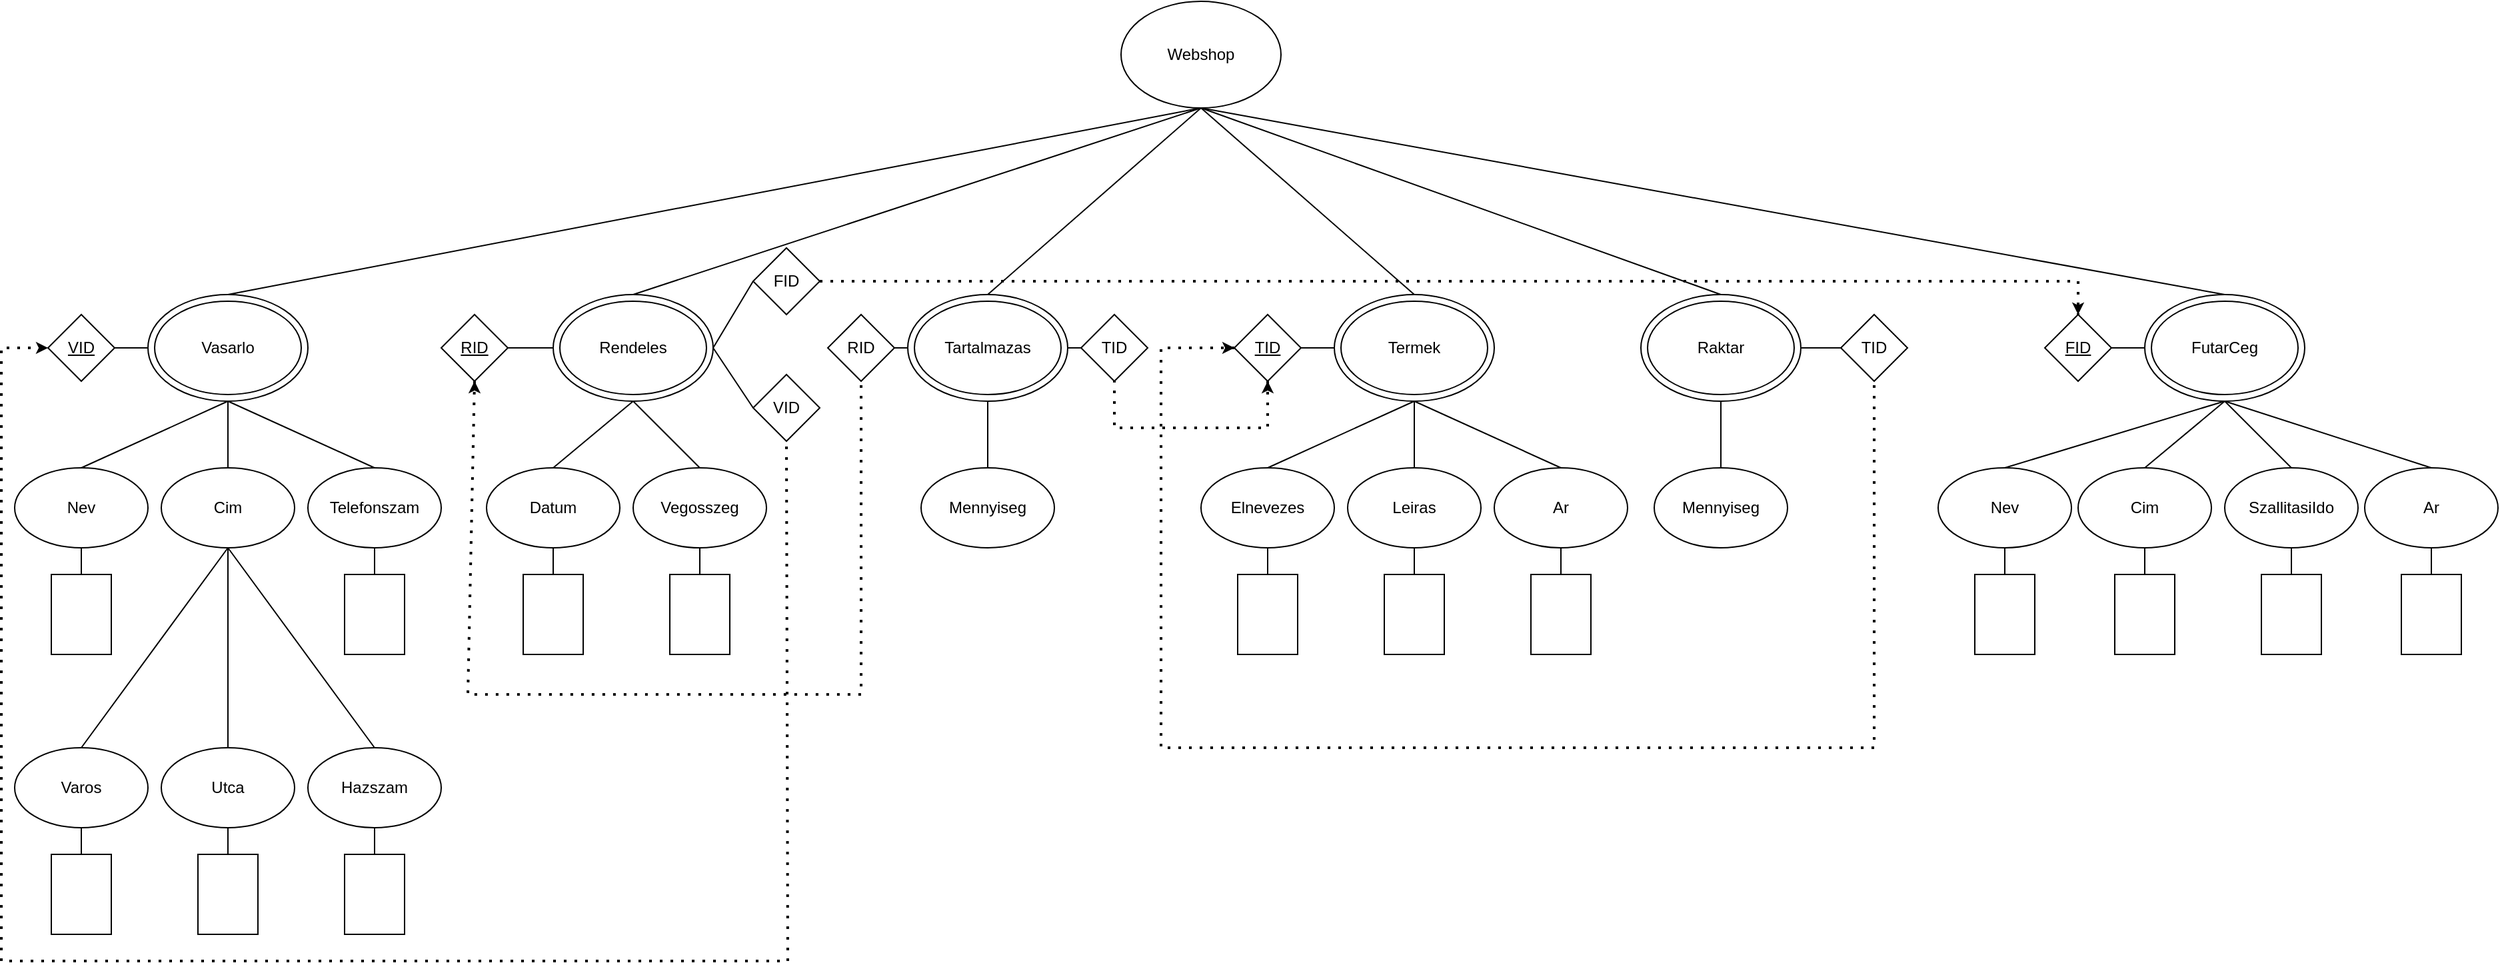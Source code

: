 <mxfile version="20.5.3" type="device"><diagram id="L3B5vEPhn-fQxteDcNDJ" name="1 oldal"><mxGraphModel dx="1730" dy="2024" grid="1" gridSize="10" guides="1" tooltips="1" connect="1" arrows="1" fold="1" page="1" pageScale="1" pageWidth="827" pageHeight="1169" math="0" shadow="0"><root><mxCell id="0"/><mxCell id="1" parent="0"/><mxCell id="Cj9190MOOsVldofbZeCC-3" value="" style="group" parent="1" vertex="1" connectable="0"><mxGeometry x="240" y="80" width="120" height="80" as="geometry"/></mxCell><mxCell id="Cj9190MOOsVldofbZeCC-1" value="" style="ellipse;whiteSpace=wrap;html=1;" parent="Cj9190MOOsVldofbZeCC-3" vertex="1"><mxGeometry width="120" height="80" as="geometry"/></mxCell><mxCell id="Cj9190MOOsVldofbZeCC-2" value="Vasarlo" style="ellipse;whiteSpace=wrap;html=1;" parent="Cj9190MOOsVldofbZeCC-3" vertex="1"><mxGeometry x="5" y="5" width="110" height="70" as="geometry"/></mxCell><mxCell id="Cj9190MOOsVldofbZeCC-4" value="Nev" style="ellipse;whiteSpace=wrap;html=1;" parent="1" vertex="1"><mxGeometry x="140" y="210" width="100" height="60" as="geometry"/></mxCell><mxCell id="Cj9190MOOsVldofbZeCC-5" value="Cim" style="ellipse;whiteSpace=wrap;html=1;" parent="1" vertex="1"><mxGeometry x="250" y="210" width="100" height="60" as="geometry"/></mxCell><mxCell id="Cj9190MOOsVldofbZeCC-6" value="Telefonszam" style="ellipse;whiteSpace=wrap;html=1;" parent="1" vertex="1"><mxGeometry x="360" y="210" width="100" height="60" as="geometry"/></mxCell><mxCell id="Cj9190MOOsVldofbZeCC-7" value="Varos" style="ellipse;whiteSpace=wrap;html=1;" parent="1" vertex="1"><mxGeometry x="140" y="420" width="100" height="60" as="geometry"/></mxCell><mxCell id="Cj9190MOOsVldofbZeCC-8" value="Utca" style="ellipse;whiteSpace=wrap;html=1;" parent="1" vertex="1"><mxGeometry x="250" y="420" width="100" height="60" as="geometry"/></mxCell><mxCell id="Cj9190MOOsVldofbZeCC-9" value="Hazszam" style="ellipse;whiteSpace=wrap;html=1;" parent="1" vertex="1"><mxGeometry x="360" y="420" width="100" height="60" as="geometry"/></mxCell><mxCell id="Cj9190MOOsVldofbZeCC-10" value="" style="endArrow=none;html=1;rounded=0;exitX=0.5;exitY=0;exitDx=0;exitDy=0;" parent="1" source="Cj9190MOOsVldofbZeCC-4" edge="1"><mxGeometry width="50" height="50" relative="1" as="geometry"><mxPoint x="510" y="380" as="sourcePoint"/><mxPoint x="300" y="160" as="targetPoint"/></mxGeometry></mxCell><mxCell id="Cj9190MOOsVldofbZeCC-11" value="" style="endArrow=none;html=1;rounded=0;exitX=0.5;exitY=0;exitDx=0;exitDy=0;" parent="1" source="Cj9190MOOsVldofbZeCC-5" edge="1"><mxGeometry width="50" height="50" relative="1" as="geometry"><mxPoint x="510" y="380" as="sourcePoint"/><mxPoint x="300" y="160" as="targetPoint"/></mxGeometry></mxCell><mxCell id="Cj9190MOOsVldofbZeCC-12" value="" style="endArrow=none;html=1;rounded=0;exitX=0.5;exitY=0;exitDx=0;exitDy=0;" parent="1" source="Cj9190MOOsVldofbZeCC-6" edge="1"><mxGeometry width="50" height="50" relative="1" as="geometry"><mxPoint x="510" y="380" as="sourcePoint"/><mxPoint x="300" y="160" as="targetPoint"/></mxGeometry></mxCell><mxCell id="Cj9190MOOsVldofbZeCC-13" value="" style="endArrow=none;html=1;rounded=0;entryX=0.5;entryY=1;entryDx=0;entryDy=0;exitX=0.5;exitY=0;exitDx=0;exitDy=0;" parent="1" source="Cj9190MOOsVldofbZeCC-7" target="Cj9190MOOsVldofbZeCC-5" edge="1"><mxGeometry width="50" height="50" relative="1" as="geometry"><mxPoint x="510" y="380" as="sourcePoint"/><mxPoint x="560" y="330" as="targetPoint"/></mxGeometry></mxCell><mxCell id="Cj9190MOOsVldofbZeCC-14" value="" style="endArrow=none;html=1;rounded=0;entryX=0.5;entryY=1;entryDx=0;entryDy=0;exitX=0.5;exitY=0;exitDx=0;exitDy=0;" parent="1" source="Cj9190MOOsVldofbZeCC-8" target="Cj9190MOOsVldofbZeCC-5" edge="1"><mxGeometry width="50" height="50" relative="1" as="geometry"><mxPoint x="510" y="380" as="sourcePoint"/><mxPoint x="560" y="330" as="targetPoint"/></mxGeometry></mxCell><mxCell id="Cj9190MOOsVldofbZeCC-15" value="" style="endArrow=none;html=1;rounded=0;entryX=0.5;entryY=1;entryDx=0;entryDy=0;exitX=0.5;exitY=0;exitDx=0;exitDy=0;" parent="1" source="Cj9190MOOsVldofbZeCC-9" target="Cj9190MOOsVldofbZeCC-5" edge="1"><mxGeometry width="50" height="50" relative="1" as="geometry"><mxPoint x="510" y="380" as="sourcePoint"/><mxPoint x="560" y="330" as="targetPoint"/></mxGeometry></mxCell><mxCell id="Cj9190MOOsVldofbZeCC-16" value="VID" style="rhombus;whiteSpace=wrap;html=1;fontStyle=4" parent="1" vertex="1"><mxGeometry x="165" y="95" width="50" height="50" as="geometry"/></mxCell><mxCell id="Cj9190MOOsVldofbZeCC-17" value="" style="endArrow=none;html=1;rounded=0;entryX=0;entryY=0.5;entryDx=0;entryDy=0;exitX=1;exitY=0.5;exitDx=0;exitDy=0;" parent="1" source="Cj9190MOOsVldofbZeCC-16" target="Cj9190MOOsVldofbZeCC-1" edge="1"><mxGeometry width="50" height="50" relative="1" as="geometry"><mxPoint x="390" y="320" as="sourcePoint"/><mxPoint x="440" y="270" as="targetPoint"/></mxGeometry></mxCell><mxCell id="Cj9190MOOsVldofbZeCC-19" value="" style="rounded=0;whiteSpace=wrap;html=1;" parent="1" vertex="1"><mxGeometry x="167.5" y="290" width="45" height="60" as="geometry"/></mxCell><mxCell id="Cj9190MOOsVldofbZeCC-20" value="" style="rounded=0;whiteSpace=wrap;html=1;" parent="1" vertex="1"><mxGeometry x="387.5" y="290" width="45" height="60" as="geometry"/></mxCell><mxCell id="Cj9190MOOsVldofbZeCC-21" value="" style="rounded=0;whiteSpace=wrap;html=1;" parent="1" vertex="1"><mxGeometry x="167.5" y="500" width="45" height="60" as="geometry"/></mxCell><mxCell id="Cj9190MOOsVldofbZeCC-22" value="" style="rounded=0;whiteSpace=wrap;html=1;" parent="1" vertex="1"><mxGeometry x="277.5" y="500" width="45" height="60" as="geometry"/></mxCell><mxCell id="Cj9190MOOsVldofbZeCC-23" value="" style="rounded=0;whiteSpace=wrap;html=1;" parent="1" vertex="1"><mxGeometry x="387.5" y="500" width="45" height="60" as="geometry"/></mxCell><mxCell id="Cj9190MOOsVldofbZeCC-24" value="" style="endArrow=none;html=1;rounded=0;exitX=0.5;exitY=1;exitDx=0;exitDy=0;entryX=0.5;entryY=0;entryDx=0;entryDy=0;" parent="1" source="Cj9190MOOsVldofbZeCC-4" target="Cj9190MOOsVldofbZeCC-19" edge="1"><mxGeometry width="50" height="50" relative="1" as="geometry"><mxPoint x="390" y="330" as="sourcePoint"/><mxPoint x="440" y="280" as="targetPoint"/></mxGeometry></mxCell><mxCell id="Cj9190MOOsVldofbZeCC-25" value="" style="endArrow=none;html=1;rounded=0;entryX=0.5;entryY=1;entryDx=0;entryDy=0;exitX=0.5;exitY=0;exitDx=0;exitDy=0;" parent="1" source="Cj9190MOOsVldofbZeCC-20" target="Cj9190MOOsVldofbZeCC-6" edge="1"><mxGeometry width="50" height="50" relative="1" as="geometry"><mxPoint x="390" y="330" as="sourcePoint"/><mxPoint x="440" y="280" as="targetPoint"/></mxGeometry></mxCell><mxCell id="Cj9190MOOsVldofbZeCC-26" value="" style="endArrow=none;html=1;rounded=0;exitX=0.5;exitY=1;exitDx=0;exitDy=0;entryX=0.5;entryY=0;entryDx=0;entryDy=0;" parent="1" source="Cj9190MOOsVldofbZeCC-7" target="Cj9190MOOsVldofbZeCC-21" edge="1"><mxGeometry width="50" height="50" relative="1" as="geometry"><mxPoint x="390" y="330" as="sourcePoint"/><mxPoint x="440" y="280" as="targetPoint"/></mxGeometry></mxCell><mxCell id="Cj9190MOOsVldofbZeCC-27" value="" style="endArrow=none;html=1;rounded=0;exitX=0.5;exitY=1;exitDx=0;exitDy=0;entryX=0.5;entryY=0;entryDx=0;entryDy=0;" parent="1" source="Cj9190MOOsVldofbZeCC-8" target="Cj9190MOOsVldofbZeCC-22" edge="1"><mxGeometry width="50" height="50" relative="1" as="geometry"><mxPoint x="390" y="330" as="sourcePoint"/><mxPoint x="440" y="280" as="targetPoint"/></mxGeometry></mxCell><mxCell id="Cj9190MOOsVldofbZeCC-28" value="" style="endArrow=none;html=1;rounded=0;exitX=0.5;exitY=1;exitDx=0;exitDy=0;entryX=0.5;entryY=0;entryDx=0;entryDy=0;" parent="1" source="Cj9190MOOsVldofbZeCC-9" target="Cj9190MOOsVldofbZeCC-23" edge="1"><mxGeometry width="50" height="50" relative="1" as="geometry"><mxPoint x="390" y="330" as="sourcePoint"/><mxPoint x="440" y="280" as="targetPoint"/></mxGeometry></mxCell><mxCell id="Cj9190MOOsVldofbZeCC-62" value="" style="group" parent="1" vertex="1" connectable="0"><mxGeometry x="1130" y="80" width="120" height="80" as="geometry"/></mxCell><mxCell id="Cj9190MOOsVldofbZeCC-63" value="" style="ellipse;whiteSpace=wrap;html=1;" parent="Cj9190MOOsVldofbZeCC-62" vertex="1"><mxGeometry width="120" height="80" as="geometry"/></mxCell><mxCell id="Cj9190MOOsVldofbZeCC-64" value="Termek" style="ellipse;whiteSpace=wrap;html=1;" parent="Cj9190MOOsVldofbZeCC-62" vertex="1"><mxGeometry x="5" y="5" width="110" height="70" as="geometry"/></mxCell><mxCell id="Cj9190MOOsVldofbZeCC-65" value="Elnevezes" style="ellipse;whiteSpace=wrap;html=1;" parent="1" vertex="1"><mxGeometry x="1030" y="210" width="100" height="60" as="geometry"/></mxCell><mxCell id="Cj9190MOOsVldofbZeCC-66" value="Leiras" style="ellipse;whiteSpace=wrap;html=1;" parent="1" vertex="1"><mxGeometry x="1140" y="210" width="100" height="60" as="geometry"/></mxCell><mxCell id="Cj9190MOOsVldofbZeCC-67" value="Ar" style="ellipse;whiteSpace=wrap;html=1;" parent="1" vertex="1"><mxGeometry x="1250" y="210" width="100" height="60" as="geometry"/></mxCell><mxCell id="Cj9190MOOsVldofbZeCC-71" value="" style="endArrow=none;html=1;rounded=0;exitX=0.5;exitY=0;exitDx=0;exitDy=0;" parent="1" source="Cj9190MOOsVldofbZeCC-65" edge="1"><mxGeometry width="50" height="50" relative="1" as="geometry"><mxPoint x="1400" y="380" as="sourcePoint"/><mxPoint x="1190" y="160" as="targetPoint"/></mxGeometry></mxCell><mxCell id="Cj9190MOOsVldofbZeCC-72" value="" style="endArrow=none;html=1;rounded=0;exitX=0.5;exitY=0;exitDx=0;exitDy=0;" parent="1" source="Cj9190MOOsVldofbZeCC-66" edge="1"><mxGeometry width="50" height="50" relative="1" as="geometry"><mxPoint x="1400" y="380" as="sourcePoint"/><mxPoint x="1190" y="160" as="targetPoint"/></mxGeometry></mxCell><mxCell id="Cj9190MOOsVldofbZeCC-73" value="" style="endArrow=none;html=1;rounded=0;exitX=0.5;exitY=0;exitDx=0;exitDy=0;" parent="1" source="Cj9190MOOsVldofbZeCC-67" edge="1"><mxGeometry width="50" height="50" relative="1" as="geometry"><mxPoint x="1400" y="380" as="sourcePoint"/><mxPoint x="1190" y="160" as="targetPoint"/></mxGeometry></mxCell><mxCell id="Cj9190MOOsVldofbZeCC-77" value="TID" style="rhombus;whiteSpace=wrap;html=1;fontStyle=4" parent="1" vertex="1"><mxGeometry x="1055" y="95" width="50" height="50" as="geometry"/></mxCell><mxCell id="Cj9190MOOsVldofbZeCC-78" value="" style="endArrow=none;html=1;rounded=0;entryX=0;entryY=0.5;entryDx=0;entryDy=0;exitX=1;exitY=0.5;exitDx=0;exitDy=0;" parent="1" source="Cj9190MOOsVldofbZeCC-77" target="Cj9190MOOsVldofbZeCC-63" edge="1"><mxGeometry width="50" height="50" relative="1" as="geometry"><mxPoint x="1280" y="320" as="sourcePoint"/><mxPoint x="1330" y="270" as="targetPoint"/></mxGeometry></mxCell><mxCell id="Cj9190MOOsVldofbZeCC-79" value="" style="rounded=0;whiteSpace=wrap;html=1;" parent="1" vertex="1"><mxGeometry x="1057.5" y="290" width="45" height="60" as="geometry"/></mxCell><mxCell id="Cj9190MOOsVldofbZeCC-80" value="" style="rounded=0;whiteSpace=wrap;html=1;" parent="1" vertex="1"><mxGeometry x="1277.5" y="290" width="45" height="60" as="geometry"/></mxCell><mxCell id="Cj9190MOOsVldofbZeCC-84" value="" style="endArrow=none;html=1;rounded=0;exitX=0.5;exitY=1;exitDx=0;exitDy=0;entryX=0.5;entryY=0;entryDx=0;entryDy=0;" parent="1" source="Cj9190MOOsVldofbZeCC-65" target="Cj9190MOOsVldofbZeCC-79" edge="1"><mxGeometry width="50" height="50" relative="1" as="geometry"><mxPoint x="1280" y="330" as="sourcePoint"/><mxPoint x="1330" y="280" as="targetPoint"/></mxGeometry></mxCell><mxCell id="Cj9190MOOsVldofbZeCC-85" value="" style="endArrow=none;html=1;rounded=0;entryX=0.5;entryY=1;entryDx=0;entryDy=0;exitX=0.5;exitY=0;exitDx=0;exitDy=0;" parent="1" source="Cj9190MOOsVldofbZeCC-80" target="Cj9190MOOsVldofbZeCC-67" edge="1"><mxGeometry width="50" height="50" relative="1" as="geometry"><mxPoint x="1280" y="330" as="sourcePoint"/><mxPoint x="1330" y="280" as="targetPoint"/></mxGeometry></mxCell><mxCell id="Cj9190MOOsVldofbZeCC-89" value="" style="rounded=0;whiteSpace=wrap;html=1;" parent="1" vertex="1"><mxGeometry x="1167.5" y="290" width="45" height="60" as="geometry"/></mxCell><mxCell id="Cj9190MOOsVldofbZeCC-90" value="" style="endArrow=none;html=1;rounded=0;entryX=0.5;entryY=1;entryDx=0;entryDy=0;exitX=0.5;exitY=0;exitDx=0;exitDy=0;" parent="1" source="Cj9190MOOsVldofbZeCC-89" target="Cj9190MOOsVldofbZeCC-66" edge="1"><mxGeometry width="50" height="50" relative="1" as="geometry"><mxPoint x="1140" y="350" as="sourcePoint"/><mxPoint x="1190" y="300" as="targetPoint"/></mxGeometry></mxCell><mxCell id="Cj9190MOOsVldofbZeCC-93" value="" style="group" parent="1" vertex="1" connectable="0"><mxGeometry x="544" y="80" width="120" height="80" as="geometry"/></mxCell><mxCell id="Cj9190MOOsVldofbZeCC-94" value="" style="ellipse;whiteSpace=wrap;html=1;" parent="Cj9190MOOsVldofbZeCC-93" vertex="1"><mxGeometry width="120" height="80" as="geometry"/></mxCell><mxCell id="Cj9190MOOsVldofbZeCC-95" value="Rendeles" style="ellipse;whiteSpace=wrap;html=1;" parent="Cj9190MOOsVldofbZeCC-93" vertex="1"><mxGeometry x="5" y="5" width="110" height="70" as="geometry"/></mxCell><mxCell id="Cj9190MOOsVldofbZeCC-96" value="Datum" style="ellipse;whiteSpace=wrap;html=1;" parent="1" vertex="1"><mxGeometry x="494" y="210" width="100" height="60" as="geometry"/></mxCell><mxCell id="Cj9190MOOsVldofbZeCC-98" value="Vegosszeg" style="ellipse;whiteSpace=wrap;html=1;" parent="1" vertex="1"><mxGeometry x="604" y="210" width="100" height="60" as="geometry"/></mxCell><mxCell id="Cj9190MOOsVldofbZeCC-102" value="" style="endArrow=none;html=1;rounded=0;exitX=0.5;exitY=0;exitDx=0;exitDy=0;" parent="1" source="Cj9190MOOsVldofbZeCC-96" edge="1"><mxGeometry width="50" height="50" relative="1" as="geometry"><mxPoint x="814" y="380" as="sourcePoint"/><mxPoint x="604" y="160" as="targetPoint"/></mxGeometry></mxCell><mxCell id="Cj9190MOOsVldofbZeCC-104" value="" style="endArrow=none;html=1;rounded=0;exitX=0.5;exitY=0;exitDx=0;exitDy=0;" parent="1" source="Cj9190MOOsVldofbZeCC-98" edge="1"><mxGeometry width="50" height="50" relative="1" as="geometry"><mxPoint x="814" y="380" as="sourcePoint"/><mxPoint x="604" y="160" as="targetPoint"/></mxGeometry></mxCell><mxCell id="Cj9190MOOsVldofbZeCC-108" value="RID" style="rhombus;whiteSpace=wrap;html=1;fontStyle=4" parent="1" vertex="1"><mxGeometry x="460" y="95" width="50" height="50" as="geometry"/></mxCell><mxCell id="Cj9190MOOsVldofbZeCC-109" value="" style="endArrow=none;html=1;rounded=0;entryX=0;entryY=0.5;entryDx=0;entryDy=0;exitX=1;exitY=0.5;exitDx=0;exitDy=0;" parent="1" source="Cj9190MOOsVldofbZeCC-108" target="Cj9190MOOsVldofbZeCC-94" edge="1"><mxGeometry width="50" height="50" relative="1" as="geometry"><mxPoint x="694" y="320" as="sourcePoint"/><mxPoint x="744" y="270" as="targetPoint"/></mxGeometry></mxCell><mxCell id="Cj9190MOOsVldofbZeCC-110" value="" style="rounded=0;whiteSpace=wrap;html=1;" parent="1" vertex="1"><mxGeometry x="521.5" y="290" width="45" height="60" as="geometry"/></mxCell><mxCell id="Cj9190MOOsVldofbZeCC-111" value="" style="rounded=0;whiteSpace=wrap;html=1;" parent="1" vertex="1"><mxGeometry x="631.5" y="290" width="45" height="60" as="geometry"/></mxCell><mxCell id="Cj9190MOOsVldofbZeCC-115" value="" style="endArrow=none;html=1;rounded=0;exitX=0.5;exitY=1;exitDx=0;exitDy=0;entryX=0.5;entryY=0;entryDx=0;entryDy=0;" parent="1" source="Cj9190MOOsVldofbZeCC-96" target="Cj9190MOOsVldofbZeCC-110" edge="1"><mxGeometry width="50" height="50" relative="1" as="geometry"><mxPoint x="744" y="330" as="sourcePoint"/><mxPoint x="794" y="280" as="targetPoint"/></mxGeometry></mxCell><mxCell id="Cj9190MOOsVldofbZeCC-116" value="" style="endArrow=none;html=1;rounded=0;entryX=0.5;entryY=1;entryDx=0;entryDy=0;exitX=0.5;exitY=0;exitDx=0;exitDy=0;" parent="1" source="Cj9190MOOsVldofbZeCC-111" target="Cj9190MOOsVldofbZeCC-98" edge="1"><mxGeometry width="50" height="50" relative="1" as="geometry"><mxPoint x="634" y="330" as="sourcePoint"/><mxPoint x="684" y="280" as="targetPoint"/></mxGeometry></mxCell><mxCell id="Cj9190MOOsVldofbZeCC-120" value="VID" style="rhombus;whiteSpace=wrap;html=1;rotation=0;" parent="1" vertex="1"><mxGeometry x="694" y="140" width="50" height="50" as="geometry"/></mxCell><mxCell id="Cj9190MOOsVldofbZeCC-121" value="" style="endArrow=none;html=1;rounded=0;entryX=1;entryY=0.5;entryDx=0;entryDy=0;exitX=0;exitY=0.5;exitDx=0;exitDy=0;" parent="1" source="Cj9190MOOsVldofbZeCC-120" target="Cj9190MOOsVldofbZeCC-94" edge="1"><mxGeometry width="50" height="50" relative="1" as="geometry"><mxPoint x="394" y="320" as="sourcePoint"/><mxPoint x="444" y="270" as="targetPoint"/></mxGeometry></mxCell><mxCell id="Cj9190MOOsVldofbZeCC-122" value="" style="group" parent="1" vertex="1" connectable="0"><mxGeometry x="1738" y="80" width="120" height="80" as="geometry"/></mxCell><mxCell id="Cj9190MOOsVldofbZeCC-123" value="" style="ellipse;whiteSpace=wrap;html=1;" parent="Cj9190MOOsVldofbZeCC-122" vertex="1"><mxGeometry width="120" height="80" as="geometry"/></mxCell><mxCell id="Cj9190MOOsVldofbZeCC-124" value="FutarCeg" style="ellipse;whiteSpace=wrap;html=1;" parent="Cj9190MOOsVldofbZeCC-122" vertex="1"><mxGeometry x="5" y="5" width="110" height="70" as="geometry"/></mxCell><mxCell id="Cj9190MOOsVldofbZeCC-125" value="Cim" style="ellipse;whiteSpace=wrap;html=1;" parent="1" vertex="1"><mxGeometry x="1688" y="210" width="100" height="60" as="geometry"/></mxCell><mxCell id="Cj9190MOOsVldofbZeCC-126" value="SzallitasiIdo" style="ellipse;whiteSpace=wrap;html=1;" parent="1" vertex="1"><mxGeometry x="1798" y="210" width="100" height="60" as="geometry"/></mxCell><mxCell id="Cj9190MOOsVldofbZeCC-127" value="" style="endArrow=none;html=1;rounded=0;exitX=0.5;exitY=0;exitDx=0;exitDy=0;" parent="1" source="Cj9190MOOsVldofbZeCC-125" edge="1"><mxGeometry width="50" height="50" relative="1" as="geometry"><mxPoint x="2008" y="380" as="sourcePoint"/><mxPoint x="1798" y="160" as="targetPoint"/></mxGeometry></mxCell><mxCell id="Cj9190MOOsVldofbZeCC-128" value="" style="endArrow=none;html=1;rounded=0;exitX=0.5;exitY=0;exitDx=0;exitDy=0;" parent="1" source="Cj9190MOOsVldofbZeCC-126" edge="1"><mxGeometry width="50" height="50" relative="1" as="geometry"><mxPoint x="2008" y="380" as="sourcePoint"/><mxPoint x="1798" y="160" as="targetPoint"/></mxGeometry></mxCell><mxCell id="Cj9190MOOsVldofbZeCC-129" value="FID" style="rhombus;whiteSpace=wrap;html=1;fontStyle=4" parent="1" vertex="1"><mxGeometry x="1663" y="95" width="50" height="50" as="geometry"/></mxCell><mxCell id="Cj9190MOOsVldofbZeCC-130" value="" style="endArrow=none;html=1;rounded=0;entryX=0;entryY=0.5;entryDx=0;entryDy=0;exitX=1;exitY=0.5;exitDx=0;exitDy=0;" parent="1" source="Cj9190MOOsVldofbZeCC-129" target="Cj9190MOOsVldofbZeCC-123" edge="1"><mxGeometry width="50" height="50" relative="1" as="geometry"><mxPoint x="1888" y="320" as="sourcePoint"/><mxPoint x="1938" y="270" as="targetPoint"/></mxGeometry></mxCell><mxCell id="Cj9190MOOsVldofbZeCC-131" value="" style="rounded=0;whiteSpace=wrap;html=1;" parent="1" vertex="1"><mxGeometry x="1715.5" y="290" width="45" height="60" as="geometry"/></mxCell><mxCell id="Cj9190MOOsVldofbZeCC-132" value="" style="rounded=0;whiteSpace=wrap;html=1;" parent="1" vertex="1"><mxGeometry x="1825.5" y="290" width="45" height="60" as="geometry"/></mxCell><mxCell id="Cj9190MOOsVldofbZeCC-133" value="" style="endArrow=none;html=1;rounded=0;exitX=0.5;exitY=1;exitDx=0;exitDy=0;entryX=0.5;entryY=0;entryDx=0;entryDy=0;" parent="1" source="Cj9190MOOsVldofbZeCC-125" target="Cj9190MOOsVldofbZeCC-131" edge="1"><mxGeometry width="50" height="50" relative="1" as="geometry"><mxPoint x="1938" y="330" as="sourcePoint"/><mxPoint x="1988" y="280" as="targetPoint"/></mxGeometry></mxCell><mxCell id="Cj9190MOOsVldofbZeCC-134" value="" style="endArrow=none;html=1;rounded=0;entryX=0.5;entryY=1;entryDx=0;entryDy=0;exitX=0.5;exitY=0;exitDx=0;exitDy=0;" parent="1" source="Cj9190MOOsVldofbZeCC-132" target="Cj9190MOOsVldofbZeCC-126" edge="1"><mxGeometry width="50" height="50" relative="1" as="geometry"><mxPoint x="1828" y="330" as="sourcePoint"/><mxPoint x="1878" y="280" as="targetPoint"/></mxGeometry></mxCell><mxCell id="Cj9190MOOsVldofbZeCC-137" value="Ar" style="ellipse;whiteSpace=wrap;html=1;" parent="1" vertex="1"><mxGeometry x="1903" y="210" width="100" height="60" as="geometry"/></mxCell><mxCell id="Cj9190MOOsVldofbZeCC-138" value="" style="rounded=0;whiteSpace=wrap;html=1;" parent="1" vertex="1"><mxGeometry x="1930.5" y="290" width="45" height="60" as="geometry"/></mxCell><mxCell id="Cj9190MOOsVldofbZeCC-139" value="" style="endArrow=none;html=1;rounded=0;entryX=0.5;entryY=1;entryDx=0;entryDy=0;exitX=0.5;exitY=0;exitDx=0;exitDy=0;" parent="1" source="Cj9190MOOsVldofbZeCC-138" target="Cj9190MOOsVldofbZeCC-137" edge="1"><mxGeometry width="50" height="50" relative="1" as="geometry"><mxPoint x="1933" y="330" as="sourcePoint"/><mxPoint x="1983" y="280" as="targetPoint"/></mxGeometry></mxCell><mxCell id="Cj9190MOOsVldofbZeCC-140" value="Nev" style="ellipse;whiteSpace=wrap;html=1;" parent="1" vertex="1"><mxGeometry x="1583" y="210" width="100" height="60" as="geometry"/></mxCell><mxCell id="Cj9190MOOsVldofbZeCC-141" value="" style="rounded=0;whiteSpace=wrap;html=1;" parent="1" vertex="1"><mxGeometry x="1610.5" y="290" width="45" height="60" as="geometry"/></mxCell><mxCell id="Cj9190MOOsVldofbZeCC-142" value="" style="endArrow=none;html=1;rounded=0;entryX=0.5;entryY=1;entryDx=0;entryDy=0;exitX=0.5;exitY=0;exitDx=0;exitDy=0;" parent="1" source="Cj9190MOOsVldofbZeCC-141" target="Cj9190MOOsVldofbZeCC-140" edge="1"><mxGeometry width="50" height="50" relative="1" as="geometry"><mxPoint x="1613" y="330" as="sourcePoint"/><mxPoint x="1663" y="280" as="targetPoint"/></mxGeometry></mxCell><mxCell id="Cj9190MOOsVldofbZeCC-143" value="" style="endArrow=none;html=1;rounded=0;exitX=0.5;exitY=0;exitDx=0;exitDy=0;entryX=0.5;entryY=1;entryDx=0;entryDy=0;" parent="1" source="Cj9190MOOsVldofbZeCC-140" target="Cj9190MOOsVldofbZeCC-123" edge="1"><mxGeometry width="50" height="50" relative="1" as="geometry"><mxPoint x="1613" y="220" as="sourcePoint"/><mxPoint x="1723" y="170" as="targetPoint"/></mxGeometry></mxCell><mxCell id="Cj9190MOOsVldofbZeCC-144" value="" style="endArrow=none;html=1;rounded=0;entryX=0.5;entryY=0;entryDx=0;entryDy=0;exitX=0.5;exitY=1;exitDx=0;exitDy=0;" parent="1" source="Cj9190MOOsVldofbZeCC-123" target="Cj9190MOOsVldofbZeCC-137" edge="1"><mxGeometry width="50" height="50" relative="1" as="geometry"><mxPoint x="1613" y="220" as="sourcePoint"/><mxPoint x="1663" y="170" as="targetPoint"/></mxGeometry></mxCell><mxCell id="Cj9190MOOsVldofbZeCC-145" value="" style="group" parent="1" vertex="1" connectable="0"><mxGeometry x="1360" y="80" width="120" height="80" as="geometry"/></mxCell><mxCell id="Cj9190MOOsVldofbZeCC-146" value="" style="ellipse;whiteSpace=wrap;html=1;" parent="Cj9190MOOsVldofbZeCC-145" vertex="1"><mxGeometry width="120" height="80" as="geometry"/></mxCell><mxCell id="Cj9190MOOsVldofbZeCC-147" value="Raktar" style="ellipse;whiteSpace=wrap;html=1;" parent="Cj9190MOOsVldofbZeCC-145" vertex="1"><mxGeometry x="5" y="5" width="110" height="70" as="geometry"/></mxCell><mxCell id="Cj9190MOOsVldofbZeCC-149" value="Mennyiseg" style="ellipse;whiteSpace=wrap;html=1;" parent="1" vertex="1"><mxGeometry x="1370" y="210" width="100" height="60" as="geometry"/></mxCell><mxCell id="Cj9190MOOsVldofbZeCC-152" value="" style="endArrow=none;html=1;rounded=0;exitX=0.5;exitY=0;exitDx=0;exitDy=0;" parent="1" source="Cj9190MOOsVldofbZeCC-149" edge="1"><mxGeometry width="50" height="50" relative="1" as="geometry"><mxPoint x="1630" y="380" as="sourcePoint"/><mxPoint x="1420" y="160" as="targetPoint"/></mxGeometry></mxCell><mxCell id="Cj9190MOOsVldofbZeCC-154" value="TID" style="rhombus;whiteSpace=wrap;html=1;fontStyle=0" parent="1" vertex="1"><mxGeometry x="1510" y="95" width="50" height="50" as="geometry"/></mxCell><mxCell id="Cj9190MOOsVldofbZeCC-156" value="" style="endArrow=none;html=1;rounded=0;entryX=0;entryY=0.5;entryDx=0;entryDy=0;exitX=1;exitY=0.5;exitDx=0;exitDy=0;" parent="1" source="Cj9190MOOsVldofbZeCC-146" target="Cj9190MOOsVldofbZeCC-154" edge="1"><mxGeometry width="50" height="50" relative="1" as="geometry"><mxPoint x="1360" y="140" as="sourcePoint"/><mxPoint x="1410" y="90" as="targetPoint"/></mxGeometry></mxCell><mxCell id="Cj9190MOOsVldofbZeCC-160" value="" style="endArrow=none;dashed=1;html=1;dashPattern=1 3;strokeWidth=2;rounded=0;entryX=0.5;entryY=1;entryDx=0;entryDy=0;exitX=0;exitY=0.5;exitDx=0;exitDy=0;" parent="1" source="Cj9190MOOsVldofbZeCC-77" target="Cj9190MOOsVldofbZeCC-154" edge="1"><mxGeometry width="50" height="50" relative="1" as="geometry"><mxPoint x="990" y="70" as="sourcePoint"/><mxPoint x="1360" y="230" as="targetPoint"/><Array as="points"><mxPoint x="1000" y="120"/><mxPoint x="1000" y="420"/><mxPoint x="1535" y="420"/></Array></mxGeometry></mxCell><mxCell id="Cj9190MOOsVldofbZeCC-161" value="FID" style="rhombus;whiteSpace=wrap;html=1;strokeColor=default;sketch=0;fillStyle=auto;fontStyle=0" parent="1" vertex="1"><mxGeometry x="694" y="45" width="50" height="50" as="geometry"/></mxCell><mxCell id="Cj9190MOOsVldofbZeCC-162" value="" style="endArrow=none;html=1;rounded=0;exitX=1;exitY=0.5;exitDx=0;exitDy=0;entryX=0;entryY=0.5;entryDx=0;entryDy=0;" parent="1" source="Cj9190MOOsVldofbZeCC-94" target="Cj9190MOOsVldofbZeCC-161" edge="1"><mxGeometry width="50" height="50" relative="1" as="geometry"><mxPoint x="849" y="280" as="sourcePoint"/><mxPoint x="899" y="230" as="targetPoint"/></mxGeometry></mxCell><mxCell id="Cj9190MOOsVldofbZeCC-164" value="" style="endArrow=none;dashed=1;html=1;dashPattern=1 3;strokeWidth=2;rounded=0;exitX=1;exitY=0.5;exitDx=0;exitDy=0;entryX=0.5;entryY=0;entryDx=0;entryDy=0;" parent="1" source="Cj9190MOOsVldofbZeCC-161" target="Cj9190MOOsVldofbZeCC-129" edge="1"><mxGeometry width="50" height="50" relative="1" as="geometry"><mxPoint x="906" y="280" as="sourcePoint"/><mxPoint x="1546" y="70" as="targetPoint"/><Array as="points"><mxPoint x="1688" y="70"/></Array></mxGeometry></mxCell><mxCell id="Cj9190MOOsVldofbZeCC-165" value="" style="endArrow=classic;html=1;rounded=0;entryX=0.5;entryY=0;entryDx=0;entryDy=0;" parent="1" target="Cj9190MOOsVldofbZeCC-129" edge="1"><mxGeometry width="50" height="50" relative="1" as="geometry"><mxPoint x="1688" y="90" as="sourcePoint"/><mxPoint x="1133" y="90" as="targetPoint"/></mxGeometry></mxCell><mxCell id="Cj9190MOOsVldofbZeCC-166" value="" style="endArrow=classic;html=1;rounded=0;entryX=0;entryY=0.5;entryDx=0;entryDy=0;" parent="1" target="Cj9190MOOsVldofbZeCC-77" edge="1"><mxGeometry width="50" height="50" relative="1" as="geometry"><mxPoint x="1050" y="120" as="sourcePoint"/><mxPoint x="1130" y="90" as="targetPoint"/></mxGeometry></mxCell><mxCell id="Cj9190MOOsVldofbZeCC-169" value="" style="endArrow=classic;html=1;rounded=0;entryX=0;entryY=0.5;entryDx=0;entryDy=0;" parent="1" target="Cj9190MOOsVldofbZeCC-16" edge="1"><mxGeometry width="50" height="50" relative="1" as="geometry"><mxPoint x="160" y="120" as="sourcePoint"/><mxPoint x="590" y="90" as="targetPoint"/></mxGeometry></mxCell><mxCell id="I-vtv1jyEv7lSWZA8rHm-1" value="" style="endArrow=none;dashed=1;html=1;dashPattern=1 3;strokeWidth=2;rounded=0;entryX=0.5;entryY=1;entryDx=0;entryDy=0;" parent="1" target="Cj9190MOOsVldofbZeCC-120" edge="1"><mxGeometry width="50" height="50" relative="1" as="geometry"><mxPoint x="160" y="120" as="sourcePoint"/><mxPoint x="790" y="210" as="targetPoint"/><Array as="points"><mxPoint x="130" y="120"/><mxPoint x="130" y="580"/><mxPoint x="720" y="580"/></Array></mxGeometry></mxCell><mxCell id="MFZ-q9E0HxL7QXMN3gKm-1" value="" style="group" vertex="1" connectable="0" parent="1"><mxGeometry x="810" y="80" width="120" height="80" as="geometry"/></mxCell><mxCell id="MFZ-q9E0HxL7QXMN3gKm-2" value="" style="ellipse;whiteSpace=wrap;html=1;" vertex="1" parent="MFZ-q9E0HxL7QXMN3gKm-1"><mxGeometry width="120" height="80" as="geometry"/></mxCell><mxCell id="MFZ-q9E0HxL7QXMN3gKm-3" value="Tartalmazas" style="ellipse;whiteSpace=wrap;html=1;" vertex="1" parent="MFZ-q9E0HxL7QXMN3gKm-1"><mxGeometry x="5" y="5" width="110" height="70" as="geometry"/></mxCell><mxCell id="MFZ-q9E0HxL7QXMN3gKm-4" value="RID" style="rhombus;whiteSpace=wrap;html=1;" vertex="1" parent="1"><mxGeometry x="750" y="95" width="50" height="50" as="geometry"/></mxCell><mxCell id="MFZ-q9E0HxL7QXMN3gKm-5" value="TID" style="rhombus;whiteSpace=wrap;html=1;" vertex="1" parent="1"><mxGeometry x="940" y="95" width="50" height="50" as="geometry"/></mxCell><mxCell id="MFZ-q9E0HxL7QXMN3gKm-6" value="" style="endArrow=none;dashed=1;html=1;dashPattern=1 3;strokeWidth=2;rounded=0;entryX=0.5;entryY=1;entryDx=0;entryDy=0;exitX=0.5;exitY=1;exitDx=0;exitDy=0;" edge="1" parent="1" source="Cj9190MOOsVldofbZeCC-77" target="MFZ-q9E0HxL7QXMN3gKm-5"><mxGeometry width="50" height="50" relative="1" as="geometry"><mxPoint x="1080" y="180" as="sourcePoint"/><mxPoint x="920" y="270" as="targetPoint"/><Array as="points"><mxPoint x="1080" y="180"/><mxPoint x="965" y="180"/></Array></mxGeometry></mxCell><mxCell id="MFZ-q9E0HxL7QXMN3gKm-7" value="" style="endArrow=classic;html=1;rounded=0;entryX=0.5;entryY=1;entryDx=0;entryDy=0;" edge="1" parent="1" target="Cj9190MOOsVldofbZeCC-77"><mxGeometry width="50" height="50" relative="1" as="geometry"><mxPoint x="1080" y="150" as="sourcePoint"/><mxPoint x="920" y="270" as="targetPoint"/></mxGeometry></mxCell><mxCell id="MFZ-q9E0HxL7QXMN3gKm-8" value="" style="endArrow=none;dashed=1;html=1;dashPattern=1 3;strokeWidth=2;rounded=0;entryX=0.5;entryY=1;entryDx=0;entryDy=0;exitX=0.5;exitY=1;exitDx=0;exitDy=0;" edge="1" parent="1" source="Cj9190MOOsVldofbZeCC-108" target="MFZ-q9E0HxL7QXMN3gKm-4"><mxGeometry width="50" height="50" relative="1" as="geometry"><mxPoint x="470" y="380" as="sourcePoint"/><mxPoint x="920" y="270" as="targetPoint"/><Array as="points"><mxPoint x="480" y="380"/><mxPoint x="490" y="380"/><mxPoint x="775" y="380"/></Array></mxGeometry></mxCell><mxCell id="MFZ-q9E0HxL7QXMN3gKm-9" value="" style="endArrow=classic;html=1;rounded=0;entryX=0.5;entryY=1;entryDx=0;entryDy=0;" edge="1" parent="1" target="Cj9190MOOsVldofbZeCC-108"><mxGeometry width="50" height="50" relative="1" as="geometry"><mxPoint x="485" y="150" as="sourcePoint"/><mxPoint x="920" y="270" as="targetPoint"/></mxGeometry></mxCell><mxCell id="MFZ-q9E0HxL7QXMN3gKm-10" value="" style="endArrow=none;html=1;rounded=0;entryX=1;entryY=0.5;entryDx=0;entryDy=0;exitX=0;exitY=0.5;exitDx=0;exitDy=0;" edge="1" parent="1" source="MFZ-q9E0HxL7QXMN3gKm-2" target="MFZ-q9E0HxL7QXMN3gKm-4"><mxGeometry width="50" height="50" relative="1" as="geometry"><mxPoint x="870" y="320" as="sourcePoint"/><mxPoint x="920" y="270" as="targetPoint"/></mxGeometry></mxCell><mxCell id="MFZ-q9E0HxL7QXMN3gKm-11" value="" style="endArrow=none;html=1;rounded=0;entryX=0;entryY=0.5;entryDx=0;entryDy=0;exitX=1;exitY=0.5;exitDx=0;exitDy=0;" edge="1" parent="1" source="MFZ-q9E0HxL7QXMN3gKm-2" target="MFZ-q9E0HxL7QXMN3gKm-5"><mxGeometry width="50" height="50" relative="1" as="geometry"><mxPoint x="870" y="320" as="sourcePoint"/><mxPoint x="920" y="270" as="targetPoint"/></mxGeometry></mxCell><mxCell id="MFZ-q9E0HxL7QXMN3gKm-12" value="Webshop" style="ellipse;whiteSpace=wrap;html=1;sketch=0;fillStyle=auto;strokeColor=default;" vertex="1" parent="1"><mxGeometry x="970" y="-140" width="120" height="80" as="geometry"/></mxCell><mxCell id="MFZ-q9E0HxL7QXMN3gKm-13" value="" style="endArrow=none;html=1;rounded=0;exitX=0.5;exitY=0;exitDx=0;exitDy=0;entryX=0.5;entryY=1;entryDx=0;entryDy=0;" edge="1" parent="1" source="Cj9190MOOsVldofbZeCC-1" target="MFZ-q9E0HxL7QXMN3gKm-12"><mxGeometry width="50" height="50" relative="1" as="geometry"><mxPoint x="1050" y="70" as="sourcePoint"/><mxPoint x="1100" y="20" as="targetPoint"/></mxGeometry></mxCell><mxCell id="MFZ-q9E0HxL7QXMN3gKm-14" value="" style="endArrow=none;html=1;rounded=0;exitX=0.5;exitY=0;exitDx=0;exitDy=0;" edge="1" parent="1" source="Cj9190MOOsVldofbZeCC-94"><mxGeometry width="50" height="50" relative="1" as="geometry"><mxPoint x="1050" y="70" as="sourcePoint"/><mxPoint x="1030" y="-60" as="targetPoint"/></mxGeometry></mxCell><mxCell id="MFZ-q9E0HxL7QXMN3gKm-15" value="" style="endArrow=none;html=1;rounded=0;exitX=0.5;exitY=0;exitDx=0;exitDy=0;entryX=0.5;entryY=1;entryDx=0;entryDy=0;" edge="1" parent="1" source="MFZ-q9E0HxL7QXMN3gKm-2" target="MFZ-q9E0HxL7QXMN3gKm-12"><mxGeometry width="50" height="50" relative="1" as="geometry"><mxPoint x="1050" y="70" as="sourcePoint"/><mxPoint x="1100" y="20" as="targetPoint"/></mxGeometry></mxCell><mxCell id="MFZ-q9E0HxL7QXMN3gKm-16" value="" style="endArrow=none;html=1;rounded=0;exitX=0.5;exitY=0;exitDx=0;exitDy=0;" edge="1" parent="1" source="Cj9190MOOsVldofbZeCC-63"><mxGeometry width="50" height="50" relative="1" as="geometry"><mxPoint x="1050" y="70" as="sourcePoint"/><mxPoint x="1030" y="-60" as="targetPoint"/></mxGeometry></mxCell><mxCell id="MFZ-q9E0HxL7QXMN3gKm-17" value="" style="endArrow=none;html=1;rounded=0;entryX=0.5;entryY=0;entryDx=0;entryDy=0;" edge="1" parent="1" target="Cj9190MOOsVldofbZeCC-146"><mxGeometry width="50" height="50" relative="1" as="geometry"><mxPoint x="1030" y="-60" as="sourcePoint"/><mxPoint x="1100" y="20" as="targetPoint"/></mxGeometry></mxCell><mxCell id="MFZ-q9E0HxL7QXMN3gKm-18" value="" style="endArrow=none;html=1;rounded=0;entryX=0.5;entryY=0;entryDx=0;entryDy=0;" edge="1" parent="1" target="Cj9190MOOsVldofbZeCC-123"><mxGeometry width="50" height="50" relative="1" as="geometry"><mxPoint x="1030" y="-60" as="sourcePoint"/><mxPoint x="1100" y="20" as="targetPoint"/></mxGeometry></mxCell><mxCell id="MFZ-q9E0HxL7QXMN3gKm-19" value="Mennyiseg" style="ellipse;whiteSpace=wrap;html=1;" vertex="1" parent="1"><mxGeometry x="820" y="210" width="100" height="60" as="geometry"/></mxCell><mxCell id="MFZ-q9E0HxL7QXMN3gKm-20" value="" style="endArrow=none;html=1;rounded=0;exitX=0.5;exitY=0;exitDx=0;exitDy=0;entryX=0.5;entryY=1;entryDx=0;entryDy=0;" edge="1" parent="1" source="MFZ-q9E0HxL7QXMN3gKm-19" target="MFZ-q9E0HxL7QXMN3gKm-2"><mxGeometry width="50" height="50" relative="1" as="geometry"><mxPoint x="1050" y="10" as="sourcePoint"/><mxPoint x="1100" y="-40" as="targetPoint"/></mxGeometry></mxCell></root></mxGraphModel></diagram></mxfile>